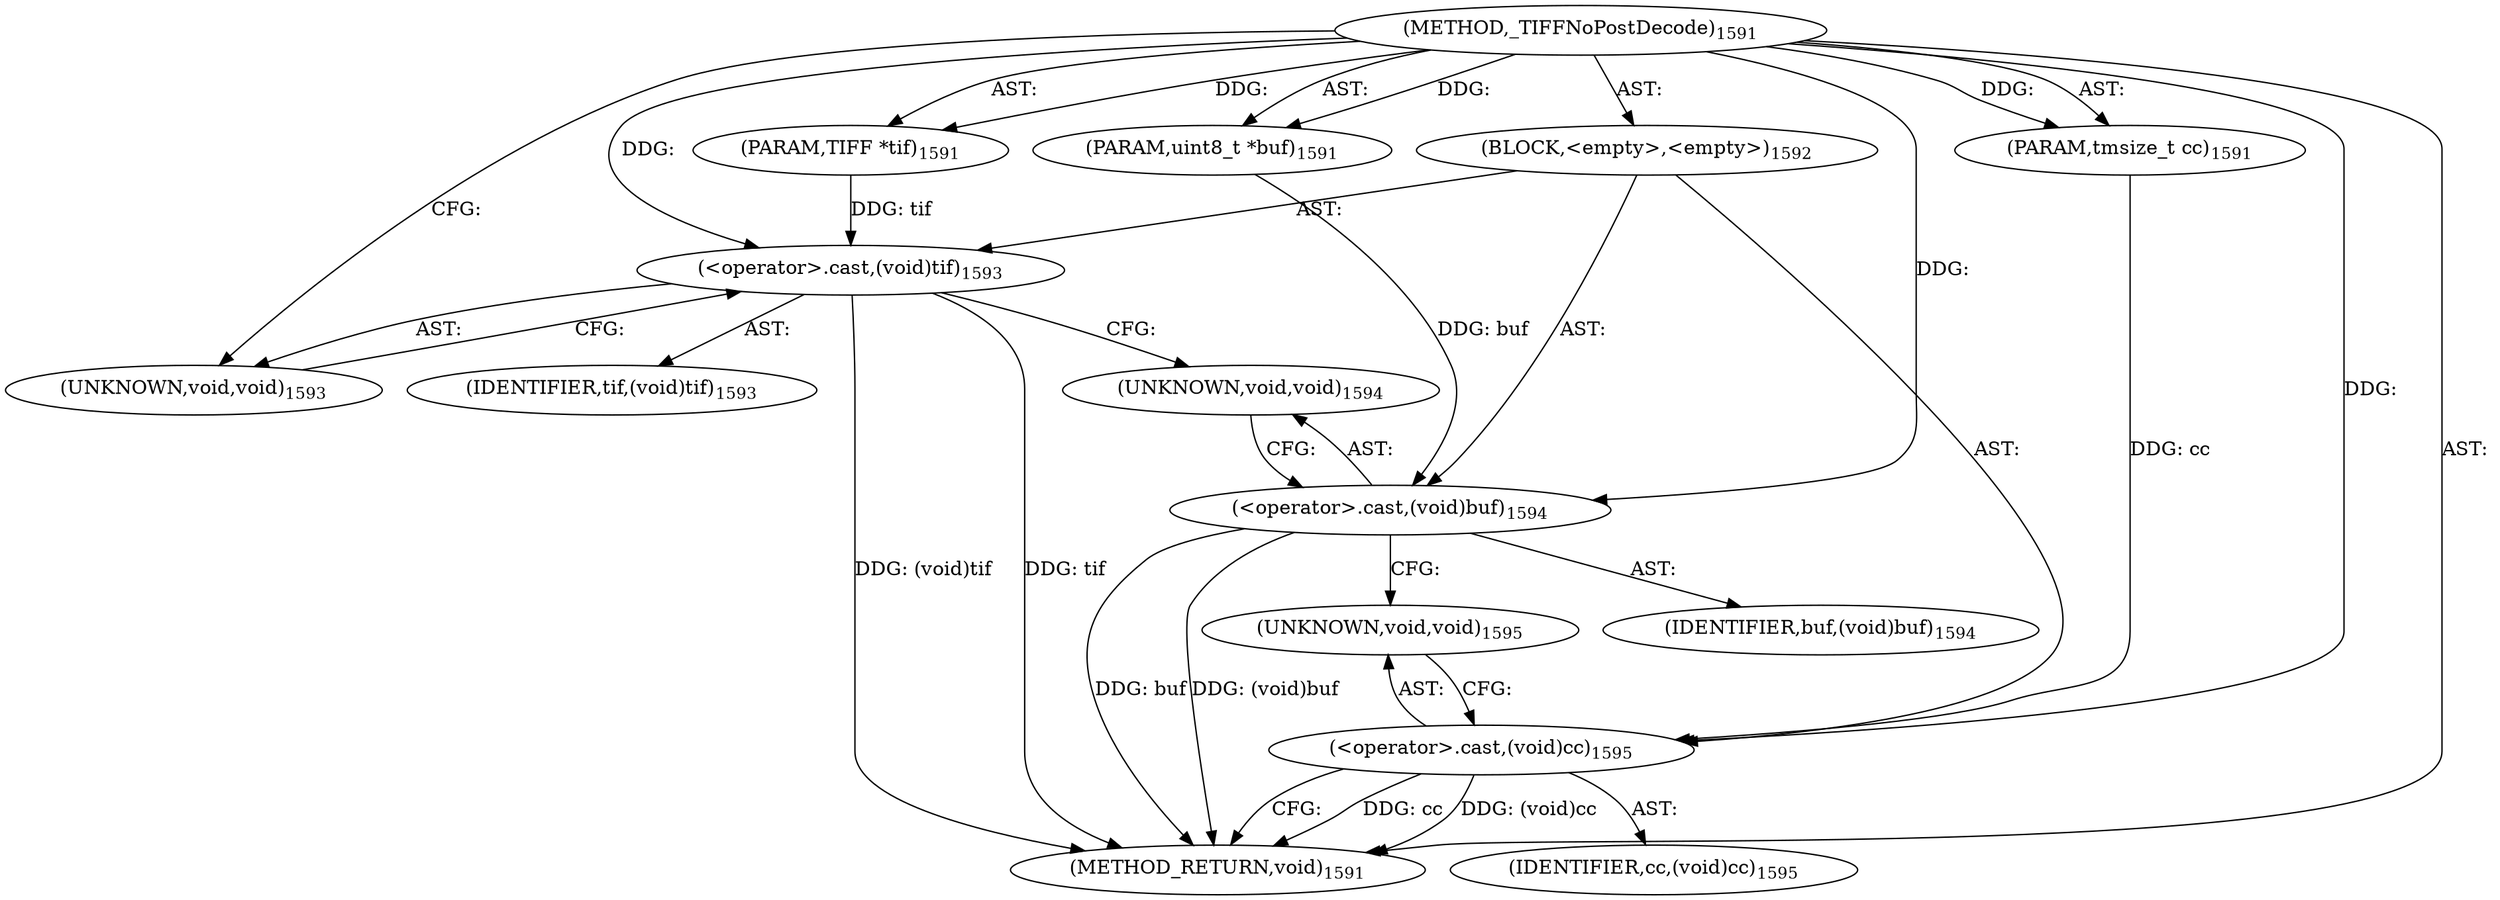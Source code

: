 digraph "_TIFFNoPostDecode" {  
"77861" [label = <(METHOD,_TIFFNoPostDecode)<SUB>1591</SUB>> ]
"77862" [label = <(PARAM,TIFF *tif)<SUB>1591</SUB>> ]
"77863" [label = <(PARAM,uint8_t *buf)<SUB>1591</SUB>> ]
"77864" [label = <(PARAM,tmsize_t cc)<SUB>1591</SUB>> ]
"77865" [label = <(BLOCK,&lt;empty&gt;,&lt;empty&gt;)<SUB>1592</SUB>> ]
"77866" [label = <(&lt;operator&gt;.cast,(void)tif)<SUB>1593</SUB>> ]
"77867" [label = <(UNKNOWN,void,void)<SUB>1593</SUB>> ]
"77868" [label = <(IDENTIFIER,tif,(void)tif)<SUB>1593</SUB>> ]
"77869" [label = <(&lt;operator&gt;.cast,(void)buf)<SUB>1594</SUB>> ]
"77870" [label = <(UNKNOWN,void,void)<SUB>1594</SUB>> ]
"77871" [label = <(IDENTIFIER,buf,(void)buf)<SUB>1594</SUB>> ]
"77872" [label = <(&lt;operator&gt;.cast,(void)cc)<SUB>1595</SUB>> ]
"77873" [label = <(UNKNOWN,void,void)<SUB>1595</SUB>> ]
"77874" [label = <(IDENTIFIER,cc,(void)cc)<SUB>1595</SUB>> ]
"77875" [label = <(METHOD_RETURN,void)<SUB>1591</SUB>> ]
  "77861" -> "77862"  [ label = "AST: "] 
  "77861" -> "77863"  [ label = "AST: "] 
  "77861" -> "77864"  [ label = "AST: "] 
  "77861" -> "77865"  [ label = "AST: "] 
  "77861" -> "77875"  [ label = "AST: "] 
  "77865" -> "77866"  [ label = "AST: "] 
  "77865" -> "77869"  [ label = "AST: "] 
  "77865" -> "77872"  [ label = "AST: "] 
  "77866" -> "77867"  [ label = "AST: "] 
  "77866" -> "77868"  [ label = "AST: "] 
  "77869" -> "77870"  [ label = "AST: "] 
  "77869" -> "77871"  [ label = "AST: "] 
  "77872" -> "77873"  [ label = "AST: "] 
  "77872" -> "77874"  [ label = "AST: "] 
  "77866" -> "77870"  [ label = "CFG: "] 
  "77869" -> "77873"  [ label = "CFG: "] 
  "77872" -> "77875"  [ label = "CFG: "] 
  "77867" -> "77866"  [ label = "CFG: "] 
  "77870" -> "77869"  [ label = "CFG: "] 
  "77873" -> "77872"  [ label = "CFG: "] 
  "77861" -> "77867"  [ label = "CFG: "] 
  "77866" -> "77875"  [ label = "DDG: tif"] 
  "77866" -> "77875"  [ label = "DDG: (void)tif"] 
  "77869" -> "77875"  [ label = "DDG: buf"] 
  "77869" -> "77875"  [ label = "DDG: (void)buf"] 
  "77872" -> "77875"  [ label = "DDG: cc"] 
  "77872" -> "77875"  [ label = "DDG: (void)cc"] 
  "77861" -> "77862"  [ label = "DDG: "] 
  "77861" -> "77863"  [ label = "DDG: "] 
  "77861" -> "77864"  [ label = "DDG: "] 
  "77862" -> "77866"  [ label = "DDG: tif"] 
  "77861" -> "77866"  [ label = "DDG: "] 
  "77863" -> "77869"  [ label = "DDG: buf"] 
  "77861" -> "77869"  [ label = "DDG: "] 
  "77864" -> "77872"  [ label = "DDG: cc"] 
  "77861" -> "77872"  [ label = "DDG: "] 
}
